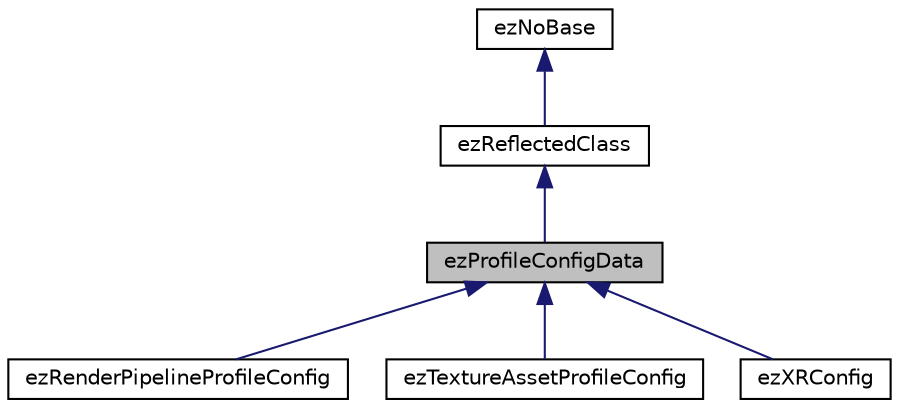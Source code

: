 digraph "ezProfileConfigData"
{
 // LATEX_PDF_SIZE
  edge [fontname="Helvetica",fontsize="10",labelfontname="Helvetica",labelfontsize="10"];
  node [fontname="Helvetica",fontsize="10",shape=record];
  Node1 [label="ezProfileConfigData",height=0.2,width=0.4,color="black", fillcolor="grey75", style="filled", fontcolor="black",tooltip="Base class for configuration objects that store e.g. asset transform settings or runtime configuratio..."];
  Node2 -> Node1 [dir="back",color="midnightblue",fontsize="10",style="solid",fontname="Helvetica"];
  Node2 [label="ezReflectedClass",height=0.2,width=0.4,color="black", fillcolor="white", style="filled",URL="$db/d45/classez_reflected_class.htm",tooltip="All classes that should be dynamically reflectable, need to be derived from this base class."];
  Node3 -> Node2 [dir="back",color="midnightblue",fontsize="10",style="solid",fontname="Helvetica"];
  Node3 [label="ezNoBase",height=0.2,width=0.4,color="black", fillcolor="white", style="filled",URL="$d4/d02/classez_no_base.htm",tooltip="Dummy type to pass to templates and macros that expect a base type for a class that has no base."];
  Node1 -> Node4 [dir="back",color="midnightblue",fontsize="10",style="solid",fontname="Helvetica"];
  Node4 [label="ezRenderPipelineProfileConfig",height=0.2,width=0.4,color="black", fillcolor="white", style="filled",URL="$db/d7a/classez_render_pipeline_profile_config.htm",tooltip=" "];
  Node1 -> Node5 [dir="back",color="midnightblue",fontsize="10",style="solid",fontname="Helvetica"];
  Node5 [label="ezTextureAssetProfileConfig",height=0.2,width=0.4,color="black", fillcolor="white", style="filled",URL="$df/d56/classez_texture_asset_profile_config.htm",tooltip=" "];
  Node1 -> Node6 [dir="back",color="midnightblue",fontsize="10",style="solid",fontname="Helvetica"];
  Node6 [label="ezXRConfig",height=0.2,width=0.4,color="black", fillcolor="white", style="filled",URL="$d3/d62/classez_x_r_config.htm",tooltip=" "];
}
